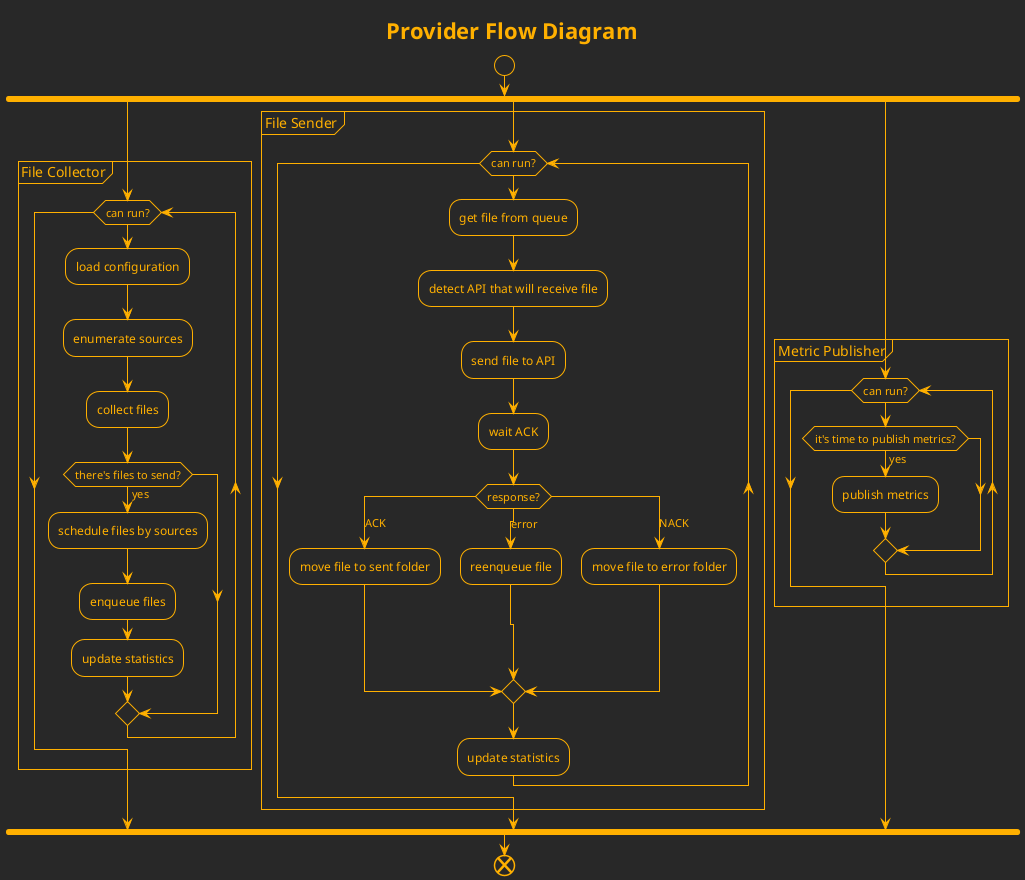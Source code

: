 @startuml arquitetura-provider-flow

!theme crt-amber

title "Provider Flow Diagram"

start

fork
    group File Collector
        while (can run?)
            :load configuration;
            :enumerate sources;
            :collect files;
            if (there's files to send?) then (yes)
                :schedule files by sources;
                :enqueue files;
                :update statistics;
            endif
        endwhile
        end group

    fork again
        group File Sender
            while (can run?)

                :get file from queue;
                :detect API that will receive file;
                :send file to API;
                :wait ACK;
                switch (response?)
                case (ACK)
                :move file to sent folder;
                case (error)
                :reenqueue file;
                case (NACK)
                :move file to error folder;
                endswitch
                :update statistics;

            endwhile
            end group

        fork again
            group Metric Publisher
                while (can run?)
                    if (it's time to publish metrics?) then (yes)
                        :publish metrics;
                    endif
                endwhile
                end group

                end fork

            end
            @enduml